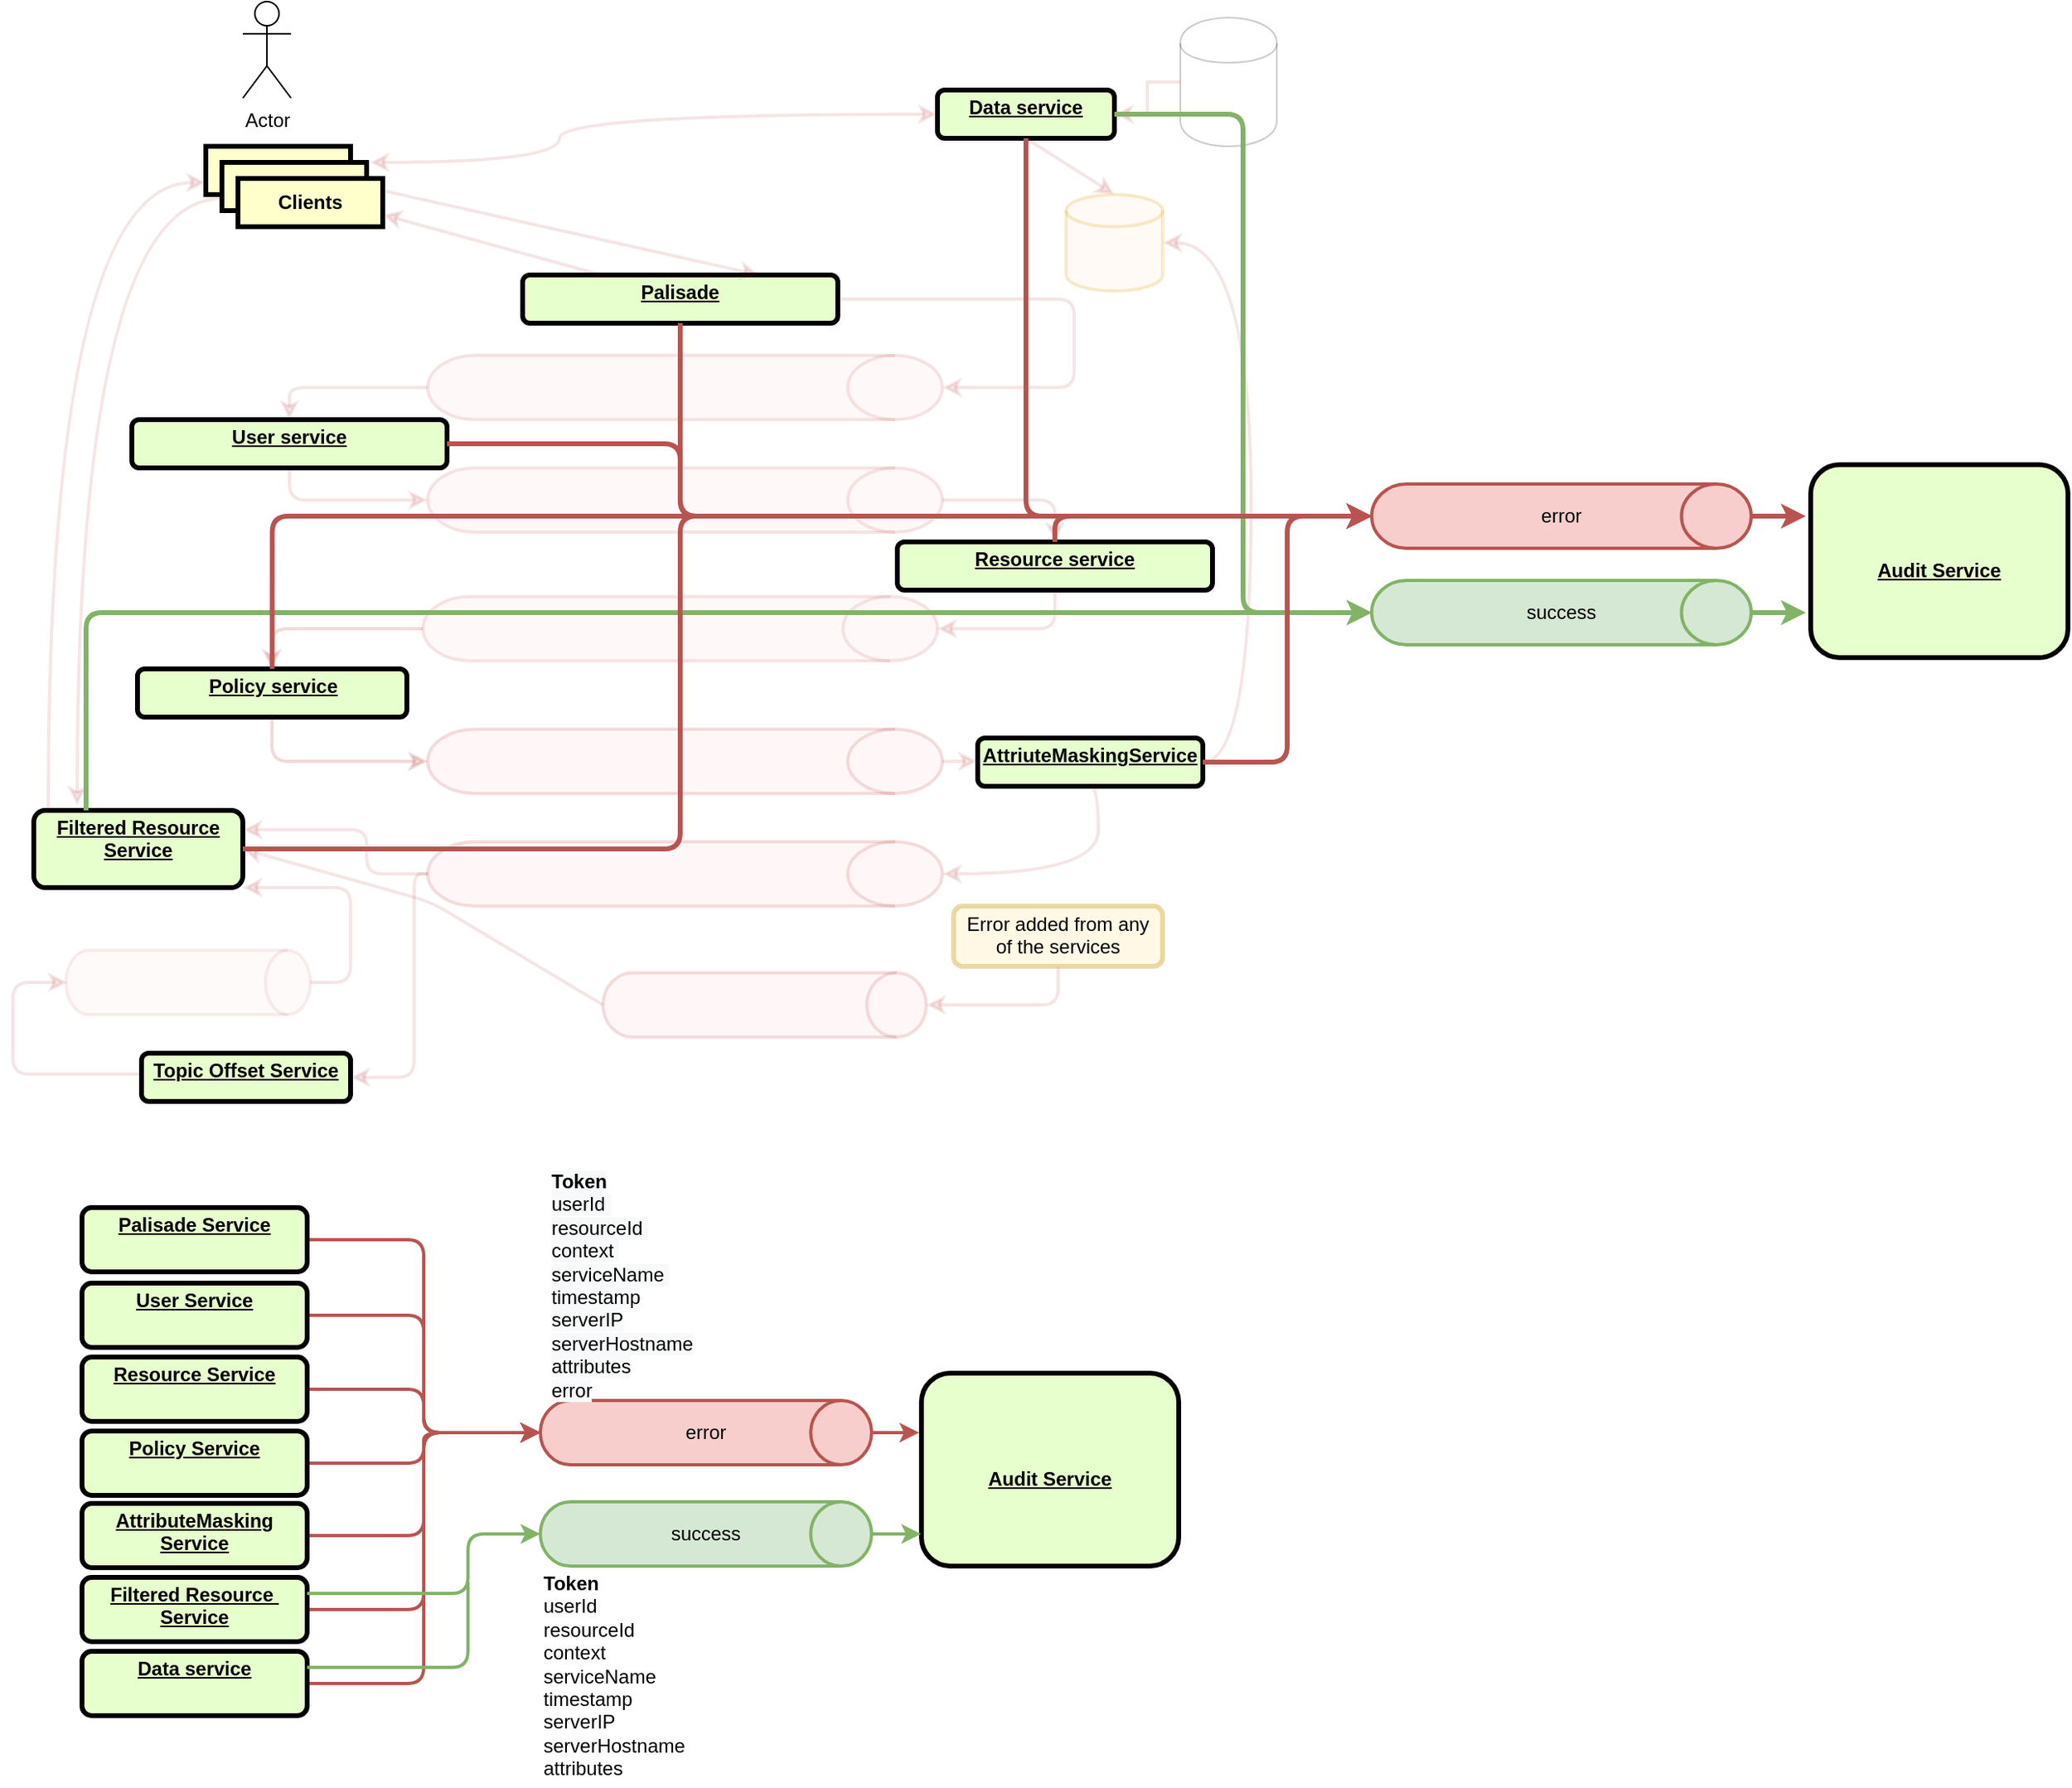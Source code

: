 <mxfile version="14.7.1" type="device"><diagram name="Page-1" id="c7558073-3199-34d8-9f00-42111426c3f3"><mxGraphModel dx="946" dy="505" grid="1" gridSize="10" guides="1" tooltips="1" connect="1" arrows="1" fold="1" page="1" pageScale="1" pageWidth="826" pageHeight="1169" background="#ffffff" math="0" shadow="0"><root><mxCell id="0"/><mxCell id="1" parent="0"/><mxCell id="s62rRk6egTMIokz3QENp-179" value="" style="group" parent="1" vertex="1" connectable="0"><mxGeometry x="35" y="10" width="786" height="702.5" as="geometry"/></mxCell><mxCell id="s62rRk6egTMIokz3QENp-77" value="" style="strokeWidth=2;html=1;shape=mxgraph.flowchart.direct_data;whiteSpace=wrap;fillColor=#f8cecc;strokeColor=#b85450;opacity=5;" parent="s62rRk6egTMIokz3QENp-179" vertex="1"><mxGeometry x="258" y="452.5" width="320" height="40" as="geometry"/></mxCell><mxCell id="s62rRk6egTMIokz3QENp-78" value="" style="strokeWidth=2;html=1;shape=mxgraph.flowchart.direct_data;whiteSpace=wrap;fillColor=#f8cecc;strokeColor=#b85450;opacity=5;" parent="s62rRk6egTMIokz3QENp-179" vertex="1"><mxGeometry x="255" y="370" width="320" height="40" as="geometry"/></mxCell><mxCell id="s62rRk6egTMIokz3QENp-79" value="" style="strokeWidth=2;html=1;shape=mxgraph.flowchart.direct_data;whiteSpace=wrap;fillColor=#f8cecc;strokeColor=#b85450;opacity=5;" parent="s62rRk6egTMIokz3QENp-179" vertex="1"><mxGeometry x="258" y="290" width="320" height="40" as="geometry"/></mxCell><mxCell id="s62rRk6egTMIokz3QENp-80" value="&lt;p style=&quot;margin: 0px ; margin-top: 4px ; text-align: center ; text-decoration: underline&quot;&gt;Resource service&lt;/p&gt;" style="verticalAlign=middle;align=center;overflow=fill;fontSize=12;fontFamily=Helvetica;html=1;rounded=1;fontStyle=1;strokeWidth=3;fillColor=#E6FFCC;" parent="s62rRk6egTMIokz3QENp-179" vertex="1"><mxGeometry x="550" y="336" width="196" height="30" as="geometry"/></mxCell><mxCell id="s62rRk6egTMIokz3QENp-81" value="" style="strokeWidth=2;html=1;shape=mxgraph.flowchart.direct_data;whiteSpace=wrap;fillColor=#f8cecc;strokeColor=#b85450;opacity=5;" parent="s62rRk6egTMIokz3QENp-179" vertex="1"><mxGeometry x="258" y="220" width="320" height="40" as="geometry"/></mxCell><mxCell id="s62rRk6egTMIokz3QENp-82" value="&lt;p style=&quot;margin: 0px ; margin-top: 4px ; text-align: center ; text-decoration: underline&quot;&gt;Palisade&lt;/p&gt;" style="verticalAlign=middle;align=center;overflow=fill;fontSize=12;fontFamily=Helvetica;html=1;rounded=1;fontStyle=1;strokeWidth=3;fillColor=#E6FFCC;" parent="s62rRk6egTMIokz3QENp-179" vertex="1"><mxGeometry x="317" y="170" width="196" height="30" as="geometry"/></mxCell><mxCell id="s62rRk6egTMIokz3QENp-84" value="" style="edgeStyle=none;noEdgeStyle=1;strokeColor=#990000;strokeWidth=2;startArrow=none;startFill=0;exitX=1;exitY=0.25;exitDx=0;exitDy=0;entryX=0.75;entryY=0;entryDx=0;entryDy=0;opacity=10;" parent="s62rRk6egTMIokz3QENp-179" source="s62rRk6egTMIokz3QENp-86" target="s62rRk6egTMIokz3QENp-82" edge="1"><mxGeometry width="100" height="100" relative="1" as="geometry"><mxPoint x="430" y="124" as="sourcePoint"/><mxPoint x="400" y="160" as="targetPoint"/></mxGeometry></mxCell><mxCell id="s62rRk6egTMIokz3QENp-87" value="Actor" style="shape=umlActor;verticalLabelPosition=bottom;labelBackgroundColor=#ffffff;verticalAlign=top;html=1;outlineConnect=0;" parent="s62rRk6egTMIokz3QENp-179" vertex="1"><mxGeometry x="143" width="30" height="60" as="geometry"/></mxCell><mxCell id="s62rRk6egTMIokz3QENp-88" value="" style="edgeStyle=elbowEdgeStyle;elbow=horizontal;strokeColor=#990000;strokeWidth=2;exitX=1;exitY=0.5;exitDx=0;exitDy=0;entryX=1;entryY=0.5;entryDx=0;entryDy=0;entryPerimeter=0;opacity=10;" parent="s62rRk6egTMIokz3QENp-179" source="s62rRk6egTMIokz3QENp-82" target="s62rRk6egTMIokz3QENp-81" edge="1"><mxGeometry width="100" height="100" relative="1" as="geometry"><mxPoint x="660" y="185" as="sourcePoint"/><mxPoint x="590" y="240" as="targetPoint"/><Array as="points"><mxPoint x="660" y="164"/></Array></mxGeometry></mxCell><mxCell id="s62rRk6egTMIokz3QENp-89" value="" style="edgeStyle=elbowEdgeStyle;elbow=horizontal;strokeColor=#990000;strokeWidth=2;exitX=0.5;exitY=1;exitDx=0;exitDy=0;entryX=0;entryY=0.5;entryDx=0;entryDy=0;entryPerimeter=0;opacity=10;" parent="s62rRk6egTMIokz3QENp-179" source="s62rRk6egTMIokz3QENp-106" target="s62rRk6egTMIokz3QENp-79" edge="1"><mxGeometry width="100" height="100" relative="1" as="geometry"><mxPoint x="526" y="188" as="sourcePoint"/><mxPoint x="270" y="300" as="targetPoint"/><Array as="points"><mxPoint x="172" y="300"/></Array></mxGeometry></mxCell><mxCell id="s62rRk6egTMIokz3QENp-90" value="" style="edgeStyle=elbowEdgeStyle;elbow=horizontal;strokeColor=#990000;strokeWidth=2;exitX=1;exitY=0.5;exitDx=0;exitDy=0;entryX=0.5;entryY=0;entryDx=0;entryDy=0;exitPerimeter=0;opacity=10;" parent="s62rRk6egTMIokz3QENp-179" source="s62rRk6egTMIokz3QENp-79" target="s62rRk6egTMIokz3QENp-80" edge="1"><mxGeometry width="100" height="100" relative="1" as="geometry"><mxPoint x="550" y="300" as="sourcePoint"/><mxPoint x="560" y="250" as="targetPoint"/><Array as="points"><mxPoint x="648" y="300"/></Array></mxGeometry></mxCell><mxCell id="s62rRk6egTMIokz3QENp-91" value="" style="edgeStyle=elbowEdgeStyle;elbow=horizontal;strokeColor=#990000;strokeWidth=2;exitX=0.5;exitY=1;exitDx=0;exitDy=0;entryX=0;entryY=0.5;entryDx=0;entryDy=0;entryPerimeter=0;opacity=5;" parent="s62rRk6egTMIokz3QENp-179" source="s62rRk6egTMIokz3QENp-111" target="s62rRk6egTMIokz3QENp-77" edge="1"><mxGeometry width="100" height="100" relative="1" as="geometry"><mxPoint x="260" y="366" as="sourcePoint"/><mxPoint x="260" y="406" as="targetPoint"/><Array as="points"><mxPoint x="161" y="460"/></Array></mxGeometry></mxCell><mxCell id="s62rRk6egTMIokz3QENp-92" value="" style="edgeStyle=elbowEdgeStyle;elbow=horizontal;strokeColor=#990000;strokeWidth=2;exitX=0.5;exitY=1;exitDx=0;exitDy=0;entryX=1;entryY=0.5;entryDx=0;entryDy=0;entryPerimeter=0;opacity=10;" parent="s62rRk6egTMIokz3QENp-179" source="s62rRk6egTMIokz3QENp-80" target="s62rRk6egTMIokz3QENp-78" edge="1"><mxGeometry width="100" height="100" relative="1" as="geometry"><mxPoint x="550" y="360" as="sourcePoint"/><mxPoint x="550" y="390" as="targetPoint"/><Array as="points"><mxPoint x="648" y="360"/></Array></mxGeometry></mxCell><mxCell id="s62rRk6egTMIokz3QENp-95" value="" style="edgeStyle=elbowEdgeStyle;elbow=horizontal;strokeColor=#990000;strokeWidth=2;rounded=1;entryX=-0.008;entryY=0.5;entryDx=0;entryDy=0;entryPerimeter=0;opacity=10;" parent="s62rRk6egTMIokz3QENp-179" edge="1"><mxGeometry width="100" height="100" relative="1" as="geometry"><mxPoint x="90" y="667" as="sourcePoint"/><mxPoint x="33.96" y="610" as="targetPoint"/><Array as="points"><mxPoint y="634"/><mxPoint x="69.5" y="566.5"/><mxPoint x="49.5" y="556.5"/><mxPoint x="29.5" y="576.5"/><mxPoint x="9.5" y="606.5"/></Array></mxGeometry></mxCell><mxCell id="s62rRk6egTMIokz3QENp-96" value="" style="edgeStyle=elbowEdgeStyle;elbow=horizontal;strokeColor=#990000;strokeWidth=2;curved=1;exitX=0;exitY=0.75;exitDx=0;exitDy=0;opacity=10;" parent="s62rRk6egTMIokz3QENp-179" source="s62rRk6egTMIokz3QENp-85" edge="1"><mxGeometry width="100" height="100" relative="1" as="geometry"><mxPoint x="110" y="170" as="sourcePoint"/><mxPoint x="40" y="500" as="targetPoint"/><Array as="points"><mxPoint x="40" y="250"/><mxPoint x="90" y="590"/><mxPoint x="70" y="580"/><mxPoint x="50" y="600"/><mxPoint x="30" y="630"/></Array></mxGeometry></mxCell><mxCell id="s62rRk6egTMIokz3QENp-98" value="&lt;p style=&quot;margin: 0px ; margin-top: 4px ; text-align: center ; text-decoration: underline&quot;&gt;AttriuteMaskingService&lt;/p&gt;" style="verticalAlign=middle;align=center;overflow=fill;fontSize=12;fontFamily=Helvetica;html=1;rounded=1;fontStyle=1;strokeWidth=3;fillColor=#E6FFCC;" parent="s62rRk6egTMIokz3QENp-179" vertex="1"><mxGeometry x="600" y="458" width="140" height="30" as="geometry"/></mxCell><mxCell id="s62rRk6egTMIokz3QENp-100" value="&lt;p style=&quot;margin: 0px ; margin-top: 4px ; text-align: center ; text-decoration: underline&quot;&gt;Data service&lt;/p&gt;" style="verticalAlign=middle;align=center;overflow=fill;fontSize=12;fontFamily=Helvetica;html=1;rounded=1;fontStyle=1;strokeWidth=3;fillColor=#E6FFCC;" parent="s62rRk6egTMIokz3QENp-179" vertex="1"><mxGeometry x="575" y="55" width="110" height="30" as="geometry"/></mxCell><mxCell id="s62rRk6egTMIokz3QENp-101" value="" style="edgeStyle=elbowEdgeStyle;elbow=horizontal;strokeColor=#990000;strokeWidth=2;curved=1;startArrow=classic;startFill=1;exitX=1.022;exitY=0;exitDx=0;exitDy=0;exitPerimeter=0;entryX=0;entryY=0.5;entryDx=0;entryDy=0;opacity=10;" parent="s62rRk6egTMIokz3QENp-179" source="s62rRk6egTMIokz3QENp-85" target="s62rRk6egTMIokz3QENp-100" edge="1"><mxGeometry width="100" height="100" relative="1" as="geometry"><mxPoint x="240" y="100" as="sourcePoint"/><mxPoint x="560" y="80" as="targetPoint"/><Array as="points"><mxPoint x="340" y="80"/><mxPoint x="100" y="600"/><mxPoint x="80" y="590"/><mxPoint x="60" y="610"/><mxPoint x="40" y="640"/></Array></mxGeometry></mxCell><mxCell id="s62rRk6egTMIokz3QENp-103" value="" style="edgeStyle=none;noEdgeStyle=1;strokeColor=#990000;strokeWidth=2;startArrow=classic;startFill=1;entryX=0.25;entryY=0;entryDx=0;entryDy=0;endArrow=none;endFill=0;exitX=1;exitY=0.75;exitDx=0;exitDy=0;opacity=10;" parent="s62rRk6egTMIokz3QENp-179" source="s62rRk6egTMIokz3QENp-86" target="s62rRk6egTMIokz3QENp-82" edge="1"><mxGeometry width="100" height="100" relative="1" as="geometry"><mxPoint x="250" y="140" as="sourcePoint"/><mxPoint x="467" y="182.5" as="targetPoint"/></mxGeometry></mxCell><mxCell id="s62rRk6egTMIokz3QENp-106" value="&lt;p style=&quot;margin: 0px ; margin-top: 4px ; text-align: center ; text-decoration: underline&quot;&gt;User service&lt;/p&gt;" style="verticalAlign=middle;align=center;overflow=fill;fontSize=12;fontFamily=Helvetica;html=1;rounded=1;fontStyle=1;strokeWidth=3;fillColor=#E6FFCC;" parent="s62rRk6egTMIokz3QENp-179" vertex="1"><mxGeometry x="74" y="260" width="196" height="30" as="geometry"/></mxCell><mxCell id="s62rRk6egTMIokz3QENp-107" value="" style="edgeStyle=elbowEdgeStyle;elbow=horizontal;strokeColor=#990000;strokeWidth=2;entryX=0.5;entryY=0;entryDx=0;entryDy=0;exitX=0;exitY=0.5;exitDx=0;exitDy=0;exitPerimeter=0;opacity=10;" parent="s62rRk6egTMIokz3QENp-179" source="s62rRk6egTMIokz3QENp-81" target="s62rRk6egTMIokz3QENp-106" edge="1"><mxGeometry width="100" height="100" relative="1" as="geometry"><mxPoint x="230" y="240" as="sourcePoint"/><mxPoint x="150" y="240" as="targetPoint"/><Array as="points"><mxPoint x="172" y="250"/></Array></mxGeometry></mxCell><mxCell id="s62rRk6egTMIokz3QENp-108" value="" style="edgeStyle=elbowEdgeStyle;elbow=horizontal;strokeColor=#990000;strokeWidth=2;curved=1;entryX=1;entryY=0.5;entryDx=0;entryDy=0;entryPerimeter=0;exitX=0.5;exitY=1;exitDx=0;exitDy=0;opacity=10;" parent="s62rRk6egTMIokz3QENp-179" source="s62rRk6egTMIokz3QENp-98" target="s62rRk6egTMIokz3QENp-116" edge="1"><mxGeometry width="100" height="100" relative="1" as="geometry"><mxPoint x="320" y="610" as="sourcePoint"/><mxPoint x="532" y="698" as="targetPoint"/><Array as="points"><mxPoint x="675" y="540"/></Array></mxGeometry></mxCell><mxCell id="s62rRk6egTMIokz3QENp-111" value="&lt;p style=&quot;margin: 0px ; margin-top: 4px ; text-align: center ; text-decoration: underline&quot;&gt;Policy service&lt;/p&gt;" style="verticalAlign=middle;align=center;overflow=fill;fontSize=12;fontFamily=Helvetica;html=1;rounded=1;fontStyle=1;strokeWidth=3;fillColor=#E6FFCC;" parent="s62rRk6egTMIokz3QENp-179" vertex="1"><mxGeometry x="77.5" y="415" width="167.5" height="30" as="geometry"/></mxCell><mxCell id="s62rRk6egTMIokz3QENp-112" value="" style="edgeStyle=elbowEdgeStyle;elbow=horizontal;strokeColor=#990000;strokeWidth=2;exitX=0;exitY=0.5;exitDx=0;exitDy=0;entryX=0.5;entryY=0;entryDx=0;entryDy=0;exitPerimeter=0;opacity=5;" parent="s62rRk6egTMIokz3QENp-179" source="s62rRk6egTMIokz3QENp-78" target="s62rRk6egTMIokz3QENp-111" edge="1"><mxGeometry width="100" height="100" relative="1" as="geometry"><mxPoint x="270" y="360" as="sourcePoint"/><mxPoint x="260" y="406" as="targetPoint"/><Array as="points"><mxPoint x="161" y="390"/></Array></mxGeometry></mxCell><mxCell id="s62rRk6egTMIokz3QENp-115" value="" style="edgeStyle=elbowEdgeStyle;elbow=horizontal;strokeColor=#990000;strokeWidth=2;exitX=1;exitY=0.5;exitDx=0;exitDy=0;entryX=0;entryY=0.5;entryDx=0;entryDy=0;exitPerimeter=0;opacity=10;" parent="s62rRk6egTMIokz3QENp-179" source="s62rRk6egTMIokz3QENp-77" target="s62rRk6egTMIokz3QENp-98" edge="1"><mxGeometry width="100" height="100" relative="1" as="geometry"><mxPoint x="566" y="486" as="sourcePoint"/><mxPoint x="648" y="514" as="targetPoint"/><Array as="points"><mxPoint x="600" y="480"/></Array></mxGeometry></mxCell><mxCell id="s62rRk6egTMIokz3QENp-116" value="" style="strokeWidth=2;html=1;shape=mxgraph.flowchart.direct_data;whiteSpace=wrap;fillColor=#f8cecc;strokeColor=#b85450;opacity=5;" parent="s62rRk6egTMIokz3QENp-179" vertex="1"><mxGeometry x="258" y="522.5" width="320" height="40" as="geometry"/></mxCell><mxCell id="s62rRk6egTMIokz3QENp-118" value="" style="edgeStyle=elbowEdgeStyle;elbow=horizontal;strokeColor=#990000;strokeWidth=2;entryX=1;entryY=0.5;entryDx=0;entryDy=0;entryPerimeter=0;exitX=1;exitY=0.5;exitDx=0;exitDy=0;curved=1;opacity=10;" parent="s62rRk6egTMIokz3QENp-179" source="s62rRk6egTMIokz3QENp-98" edge="1"><mxGeometry width="100" height="100" relative="1" as="geometry"><mxPoint x="695" y="498" as="sourcePoint"/><mxPoint x="715" y="150" as="targetPoint"/><Array as="points"><mxPoint x="770" y="390"/><mxPoint x="740" y="260"/><mxPoint x="770" y="380"/><mxPoint x="770" y="260"/><mxPoint x="780" y="390"/><mxPoint x="730" y="280"/></Array></mxGeometry></mxCell><mxCell id="s62rRk6egTMIokz3QENp-120" value="&lt;p style=&quot;margin: 4px 0px 0px ; text-decoration: underline&quot;&gt;&lt;span&gt;Filtered Resource&lt;br&gt;&lt;/span&gt;Service&lt;/p&gt;" style="verticalAlign=middle;align=center;overflow=fill;fontSize=12;fontFamily=Helvetica;html=1;rounded=1;fontStyle=1;strokeWidth=3;fillColor=#E6FFCC;" parent="s62rRk6egTMIokz3QENp-179" vertex="1"><mxGeometry x="13" y="503" width="130" height="48" as="geometry"/></mxCell><mxCell id="s62rRk6egTMIokz3QENp-121" value="&lt;p style=&quot;margin: 0px ; margin-top: 4px ; text-align: center ; text-decoration: underline&quot;&gt;Topic Offset Service&lt;/p&gt;" style="verticalAlign=middle;align=center;overflow=fill;fontSize=12;fontFamily=Helvetica;html=1;rounded=1;fontStyle=1;strokeWidth=3;fillColor=#E6FFCC;" parent="s62rRk6egTMIokz3QENp-179" vertex="1"><mxGeometry x="80" y="654" width="130" height="30" as="geometry"/></mxCell><mxCell id="s62rRk6egTMIokz3QENp-122" value="" style="strokeWidth=2;html=1;shape=mxgraph.flowchart.direct_data;whiteSpace=wrap;fillColor=#f8cecc;strokeColor=#b85450;opacity=10;" parent="s62rRk6egTMIokz3QENp-179" vertex="1"><mxGeometry x="33" y="590" width="152" height="40" as="geometry"/></mxCell><mxCell id="s62rRk6egTMIokz3QENp-124" value="" style="edgeStyle=elbowEdgeStyle;elbow=horizontal;strokeColor=#990000;strokeWidth=2;rounded=1;entryX=1;entryY=1;entryDx=0;entryDy=0;exitX=1;exitY=0.5;exitDx=0;exitDy=0;exitPerimeter=0;opacity=10;" parent="s62rRk6egTMIokz3QENp-179" source="s62rRk6egTMIokz3QENp-122" target="s62rRk6egTMIokz3QENp-120" edge="1"><mxGeometry width="100" height="100" relative="1" as="geometry"><mxPoint x="110" y="753" as="sourcePoint"/><mxPoint x="53" y="680" as="targetPoint"/><Array as="points"><mxPoint x="210" y="580"/><mxPoint x="89.5" y="652.5"/><mxPoint x="69.5" y="642.5"/><mxPoint x="49.5" y="662.5"/><mxPoint x="29.5" y="692.5"/></Array></mxGeometry></mxCell><mxCell id="s62rRk6egTMIokz3QENp-125" value="" style="edgeStyle=elbowEdgeStyle;elbow=horizontal;strokeColor=#990000;strokeWidth=2;rounded=1;entryX=1;entryY=0.25;entryDx=0;entryDy=0;exitX=0;exitY=0.5;exitDx=0;exitDy=0;exitPerimeter=0;opacity=10;" parent="s62rRk6egTMIokz3QENp-179" source="s62rRk6egTMIokz3QENp-116" target="s62rRk6egTMIokz3QENp-120" edge="1"><mxGeometry width="100" height="100" relative="1" as="geometry"><mxPoint x="195" y="604" as="sourcePoint"/><mxPoint x="153" y="535" as="targetPoint"/><Array as="points"><mxPoint x="220" y="518"/><mxPoint x="99.5" y="662.5"/><mxPoint x="79.5" y="652.5"/><mxPoint x="59.5" y="672.5"/><mxPoint x="39.5" y="702.5"/></Array></mxGeometry></mxCell><mxCell id="s62rRk6egTMIokz3QENp-94" value="" style="edgeStyle=elbowEdgeStyle;elbow=horizontal;strokeColor=#990000;strokeWidth=2;exitX=0;exitY=0.5;exitDx=0;exitDy=0;exitPerimeter=0;entryX=1;entryY=0.5;entryDx=0;entryDy=0;opacity=10;" parent="s62rRk6egTMIokz3QENp-179" source="s62rRk6egTMIokz3QENp-116" target="s62rRk6egTMIokz3QENp-121" edge="1"><mxGeometry width="100" height="100" relative="1" as="geometry"><mxPoint x="269.5" y="672.5" as="sourcePoint"/><mxPoint x="219.5" y="742.5" as="targetPoint"/><Array as="points"><mxPoint x="249.5" y="622.5"/></Array></mxGeometry></mxCell><mxCell id="s62rRk6egTMIokz3QENp-138" value="" style="edgeStyle=none;noEdgeStyle=1;strokeColor=#990000;strokeWidth=2;startArrow=none;startFill=0;exitX=0.5;exitY=1;exitDx=0;exitDy=0;entryX=0.5;entryY=0;entryDx=0;entryDy=0;entryPerimeter=0;opacity=10;" parent="s62rRk6egTMIokz3QENp-179" source="s62rRk6egTMIokz3QENp-100" edge="1"><mxGeometry width="100" height="100" relative="1" as="geometry"><mxPoint x="391.5" y="79" as="sourcePoint"/><mxPoint x="685" y="120" as="targetPoint"/></mxGeometry></mxCell><mxCell id="s62rRk6egTMIokz3QENp-139" value="" style="strokeWidth=2;html=1;shape=mxgraph.flowchart.direct_data;whiteSpace=wrap;fillColor=#f8cecc;strokeColor=#b85450;opacity=5;" parent="s62rRk6egTMIokz3QENp-179" vertex="1"><mxGeometry x="367" y="604" width="201" height="40" as="geometry"/></mxCell><mxCell id="s62rRk6egTMIokz3QENp-140" value="" style="edgeStyle=elbowEdgeStyle;elbow=horizontal;strokeColor=#990000;strokeWidth=2;exitX=0.5;exitY=1;exitDx=0;exitDy=0;entryX=1;entryY=0.5;entryDx=0;entryDy=0;entryPerimeter=0;opacity=10;" parent="s62rRk6egTMIokz3QENp-179" source="s62rRk6egTMIokz3QENp-149" target="s62rRk6egTMIokz3QENp-139" edge="1"><mxGeometry width="100" height="100" relative="1" as="geometry"><mxPoint x="650" y="604" as="sourcePoint"/><mxPoint x="702.5" y="631.5" as="targetPoint"/><Array as="points"><mxPoint x="650" y="630"/></Array></mxGeometry></mxCell><mxCell id="s62rRk6egTMIokz3QENp-142" value="" style="endArrow=classic;html=1;exitX=0;exitY=0.5;exitDx=0;exitDy=0;exitPerimeter=0;entryX=1;entryY=0.5;entryDx=0;entryDy=0;fillColor=#f8cecc;strokeColor=#990000;jumpSize=6;strokeWidth=2;opacity=10;" parent="s62rRk6egTMIokz3QENp-179" source="s62rRk6egTMIokz3QENp-139" target="s62rRk6egTMIokz3QENp-120" edge="1"><mxGeometry width="50" height="50" relative="1" as="geometry"><mxPoint x="-10" y="760" as="sourcePoint"/><mxPoint x="40" y="710" as="targetPoint"/><Array as="points"><mxPoint x="260" y="560"/></Array></mxGeometry></mxCell><mxCell id="s62rRk6egTMIokz3QENp-143" value="" style="edgeStyle=elbowEdgeStyle;elbow=horizontal;strokeColor=#990000;strokeWidth=2;curved=1;exitX=0;exitY=0.75;exitDx=0;exitDy=0;startArrow=classic;startFill=1;endArrow=none;endFill=0;entryX=0.069;entryY=0;entryDx=0;entryDy=0;entryPerimeter=0;opacity=10;" parent="s62rRk6egTMIokz3QENp-179" source="s62rRk6egTMIokz3QENp-83" target="s62rRk6egTMIokz3QENp-120" edge="1"><mxGeometry width="100" height="100" relative="1" as="geometry"><mxPoint x="102.5" y="122" as="sourcePoint"/><mxPoint x="12.5" y="499.5" as="targetPoint"/><Array as="points"><mxPoint x="22" y="160"/><mxPoint x="22" y="330"/><mxPoint x="62.5" y="589.5"/><mxPoint x="42.5" y="579.5"/><mxPoint x="22.5" y="599.5"/><mxPoint x="2.5" y="629.5"/></Array></mxGeometry></mxCell><mxCell id="s62rRk6egTMIokz3QENp-146" value="" style="shape=cylinder;whiteSpace=wrap;html=1;boundedLbl=1;backgroundOutline=1;opacity=20;" parent="s62rRk6egTMIokz3QENp-179" vertex="1"><mxGeometry x="726" y="10" width="60" height="80" as="geometry"/></mxCell><mxCell id="s62rRk6egTMIokz3QENp-99" value="" style="edgeStyle=orthogonalEdgeStyle;rounded=0;jumpSize=6;orthogonalLoop=1;jettySize=auto;html=1;startArrow=classic;startFill=1;endArrow=none;endFill=0;strokeWidth=2;fillColor=#f8cecc;strokeColor=#990000;opacity=10;" parent="s62rRk6egTMIokz3QENp-179" source="s62rRk6egTMIokz3QENp-100" target="s62rRk6egTMIokz3QENp-146" edge="1"><mxGeometry relative="1" as="geometry"/></mxCell><mxCell id="s62rRk6egTMIokz3QENp-148" value="" style="group;opacity=5;" parent="s62rRk6egTMIokz3QENp-179" vertex="1" connectable="0"><mxGeometry x="120" y="90" width="110" height="50" as="geometry"/></mxCell><mxCell id="s62rRk6egTMIokz3QENp-83" value="" style="whiteSpace=wrap;align=center;verticalAlign=middle;fontStyle=1;strokeWidth=3;fillColor=#FFFFCC;" parent="s62rRk6egTMIokz3QENp-148" vertex="1"><mxGeometry width="90" height="30" as="geometry"/></mxCell><mxCell id="s62rRk6egTMIokz3QENp-85" value="" style="whiteSpace=wrap;align=center;verticalAlign=middle;fontStyle=1;strokeWidth=3;fillColor=#FFFFCC;" parent="s62rRk6egTMIokz3QENp-148" vertex="1"><mxGeometry x="10" y="10" width="90" height="30" as="geometry"/></mxCell><mxCell id="s62rRk6egTMIokz3QENp-86" value="Clients" style="whiteSpace=wrap;align=center;verticalAlign=middle;fontStyle=1;strokeWidth=3;fillColor=#FFFFCC;" parent="s62rRk6egTMIokz3QENp-148" vertex="1"><mxGeometry x="20" y="20" width="90" height="30" as="geometry"/></mxCell><mxCell id="s62rRk6egTMIokz3QENp-149" value="&lt;p style=&quot;margin: 0px ; margin-top: 4px ; text-align: center ; text-decoration: underline&quot;&gt;&lt;/p&gt;&lt;span style=&quot;font-weight: 400&quot;&gt;Error added from any&lt;br&gt;&lt;/span&gt;&lt;span style=&quot;font-weight: normal&quot;&gt;of the services&lt;/span&gt;" style="verticalAlign=middle;align=center;overflow=fill;fontSize=12;fontFamily=Helvetica;html=1;rounded=1;fontStyle=1;strokeWidth=3;fillColor=#fff2cc;strokeColor=#d6b656;opacity=50;" parent="s62rRk6egTMIokz3QENp-179" vertex="1"><mxGeometry x="585" y="562.5" width="130" height="37.5" as="geometry"/></mxCell><mxCell id="s62rRk6egTMIokz3QENp-150" value="" style="strokeWidth=2;html=1;shape=mxgraph.flowchart.direct_data;whiteSpace=wrap;fillColor=#f8cecc;strokeColor=#b85450;opacity=5;" parent="s62rRk6egTMIokz3QENp-179" vertex="1"><mxGeometry x="367" y="604" width="201" height="40" as="geometry"/></mxCell><mxCell id="s62rRk6egTMIokz3QENp-151" value="" style="strokeWidth=2;html=1;shape=mxgraph.flowchart.direct_data;whiteSpace=wrap;fillColor=#f8cecc;strokeColor=#b85450;opacity=5;" parent="s62rRk6egTMIokz3QENp-179" vertex="1"><mxGeometry x="258" y="522.5" width="320" height="40" as="geometry"/></mxCell><mxCell id="s62rRk6egTMIokz3QENp-152" value="" style="strokeWidth=2;html=1;shape=mxgraph.flowchart.direct_data;whiteSpace=wrap;fillColor=#f8cecc;strokeColor=#b85450;opacity=5;" parent="s62rRk6egTMIokz3QENp-179" vertex="1"><mxGeometry x="258" y="452.5" width="320" height="40" as="geometry"/></mxCell><mxCell id="s62rRk6egTMIokz3QENp-153" value="" style="strokeWidth=2;html=1;shape=mxgraph.flowchart.direct_data;whiteSpace=wrap;fillColor=#f8cecc;strokeColor=#b85450;opacity=10;" parent="s62rRk6egTMIokz3QENp-179" vertex="1"><mxGeometry x="367" y="604" width="201" height="40" as="geometry"/></mxCell><mxCell id="s62rRk6egTMIokz3QENp-154" value="" style="strokeWidth=2;html=1;shape=mxgraph.flowchart.direct_data;whiteSpace=wrap;fillColor=#f8cecc;strokeColor=#b85450;opacity=10;" parent="s62rRk6egTMIokz3QENp-179" vertex="1"><mxGeometry x="258" y="522.5" width="320" height="40" as="geometry"/></mxCell><mxCell id="s62rRk6egTMIokz3QENp-155" value="" style="strokeWidth=2;html=1;shape=mxgraph.flowchart.direct_data;whiteSpace=wrap;fillColor=#f8cecc;strokeColor=#b85450;opacity=10;" parent="s62rRk6egTMIokz3QENp-179" vertex="1"><mxGeometry x="258" y="452.5" width="320" height="40" as="geometry"/></mxCell><mxCell id="s62rRk6egTMIokz3QENp-156" value="" style="strokeWidth=2;html=1;shape=mxgraph.flowchart.direct_data;whiteSpace=wrap;fillColor=#f8cecc;strokeColor=#b85450;opacity=10;" parent="s62rRk6egTMIokz3QENp-179" vertex="1"><mxGeometry x="258" y="290" width="320" height="40" as="geometry"/></mxCell><mxCell id="s62rRk6egTMIokz3QENp-157" value="" style="strokeWidth=2;html=1;shape=mxgraph.flowchart.direct_data;whiteSpace=wrap;fillColor=#f8cecc;strokeColor=#b85450;opacity=10;" parent="s62rRk6egTMIokz3QENp-179" vertex="1"><mxGeometry x="258" y="220" width="320" height="40" as="geometry"/></mxCell><mxCell id="s62rRk6egTMIokz3QENp-158" value="" style="strokeWidth=2;html=1;shape=mxgraph.flowchart.direct_data;whiteSpace=wrap;fillColor=#f8cecc;strokeColor=#b85450;opacity=10;" parent="s62rRk6egTMIokz3QENp-179" vertex="1"><mxGeometry x="255" y="370" width="320" height="40" as="geometry"/></mxCell><mxCell id="s62rRk6egTMIokz3QENp-159" value="" style="edgeStyle=elbowEdgeStyle;elbow=horizontal;strokeColor=#990000;strokeWidth=2;exitX=0.5;exitY=1;exitDx=0;exitDy=0;entryX=0;entryY=0.5;entryDx=0;entryDy=0;entryPerimeter=0;opacity=10;" parent="s62rRk6egTMIokz3QENp-179" edge="1"><mxGeometry width="100" height="100" relative="1" as="geometry"><mxPoint x="161.25" y="445" as="sourcePoint"/><mxPoint x="258" y="472.5" as="targetPoint"/><Array as="points"><mxPoint x="161" y="460"/></Array></mxGeometry></mxCell><mxCell id="s62rRk6egTMIokz3QENp-160" value="" style="edgeStyle=elbowEdgeStyle;elbow=horizontal;strokeColor=#990000;strokeWidth=2;exitX=0;exitY=0.5;exitDx=0;exitDy=0;entryX=0.5;entryY=0;entryDx=0;entryDy=0;exitPerimeter=0;opacity=10;" parent="s62rRk6egTMIokz3QENp-179" source="s62rRk6egTMIokz3QENp-158" edge="1"><mxGeometry width="100" height="100" relative="1" as="geometry"><mxPoint x="270" y="360" as="sourcePoint"/><mxPoint x="161.25" y="415" as="targetPoint"/><Array as="points"><mxPoint x="161" y="390"/></Array></mxGeometry></mxCell><mxCell id="s62rRk6egTMIokz3QENp-161" value="" style="strokeWidth=2;html=1;shape=mxgraph.flowchart.database;whiteSpace=wrap;fillColor=#ffe6cc;strokeColor=#d79b00;opacity=20;" parent="s62rRk6egTMIokz3QENp-179" vertex="1"><mxGeometry x="655" y="120" width="60" height="60" as="geometry"/></mxCell><mxCell id="bgASgF9x-TB8wRtKm3pQ-38" value="&lt;p style=&quot;margin: 0px ; margin-top: 4px ; text-align: center ; text-decoration: underline&quot;&gt;&lt;br&gt;&lt;/p&gt;&lt;p style=&quot;margin: 0px ; margin-top: 4px ; text-align: center ; text-decoration: underline&quot;&gt;&lt;br&gt;&lt;/p&gt;&lt;p style=&quot;margin: 0px ; margin-top: 4px ; text-align: center ; text-decoration: underline&quot;&gt;&lt;br&gt;&lt;/p&gt;&lt;p style=&quot;margin: 0px ; margin-top: 4px ; text-align: center ; text-decoration: underline&quot;&gt;Audit Service&lt;/p&gt;" style="verticalAlign=middle;align=center;overflow=fill;fontSize=12;fontFamily=Helvetica;html=1;rounded=1;fontStyle=1;strokeWidth=3;fillColor=#E6FFCC" parent="1" vertex="1"><mxGeometry x="600" y="863" width="160" height="120" as="geometry"/></mxCell><mxCell id="N7WtOqoHspzn3tfIBWQ0-24" style="edgeStyle=orthogonalEdgeStyle;rounded=1;orthogonalLoop=1;jettySize=auto;html=1;exitX=1;exitY=0.5;exitDx=0;exitDy=0;exitPerimeter=0;entryX=-0.009;entryY=0.305;entryDx=0;entryDy=0;entryPerimeter=0;strokeColor=#b85450;strokeWidth=2;fillColor=#f8cecc;" parent="1" source="bgASgF9x-TB8wRtKm3pQ-48" target="bgASgF9x-TB8wRtKm3pQ-38" edge="1"><mxGeometry relative="1" as="geometry"/></mxCell><mxCell id="bgASgF9x-TB8wRtKm3pQ-48" value="error" style="strokeWidth=2;html=1;shape=mxgraph.flowchart.direct_data;whiteSpace=wrap;fillColor=#f8cecc;strokeColor=#b85450;" parent="1" vertex="1"><mxGeometry x="363" y="880" width="206" height="40" as="geometry"/></mxCell><mxCell id="N7WtOqoHspzn3tfIBWQ0-25" style="edgeStyle=orthogonalEdgeStyle;rounded=1;orthogonalLoop=1;jettySize=auto;html=1;exitX=1;exitY=0.5;exitDx=0;exitDy=0;exitPerimeter=0;entryX=-0.001;entryY=0.832;entryDx=0;entryDy=0;entryPerimeter=0;strokeColor=#82b366;strokeWidth=2;fillColor=#d5e8d4;" parent="1" source="bgASgF9x-TB8wRtKm3pQ-49" target="bgASgF9x-TB8wRtKm3pQ-38" edge="1"><mxGeometry relative="1" as="geometry"/></mxCell><mxCell id="bgASgF9x-TB8wRtKm3pQ-49" value="success" style="strokeWidth=2;shape=mxgraph.flowchart.direct_data;fillColor=#d5e8d4;strokeColor=#82b366;rotation=0;horizontal=1;textDirection=ltr;html=1;whiteSpace=wrap;" parent="1" vertex="1"><mxGeometry x="363" y="943" width="206" height="40" as="geometry"/></mxCell><mxCell id="N7WtOqoHspzn3tfIBWQ0-23" style="edgeStyle=orthogonalEdgeStyle;rounded=1;orthogonalLoop=1;jettySize=auto;html=1;exitX=1;exitY=0.5;exitDx=0;exitDy=0;entryX=0;entryY=0.5;entryDx=0;entryDy=0;entryPerimeter=0;strokeColor=#b85450;strokeWidth=2;fillColor=#f8cecc;" parent="1" source="bgASgF9x-TB8wRtKm3pQ-58" target="bgASgF9x-TB8wRtKm3pQ-48" edge="1"><mxGeometry relative="1" as="geometry"/></mxCell><mxCell id="bgASgF9x-TB8wRtKm3pQ-58" value="&lt;p style=&quot;margin: 0px ; margin-top: 4px ; text-align: center ; text-decoration: underline&quot;&gt;Data service&lt;/p&gt;" style="verticalAlign=middle;align=center;overflow=fill;fontSize=12;fontFamily=Helvetica;html=1;rounded=1;fontStyle=1;strokeWidth=3;fillColor=#E6FFCC" parent="1" vertex="1"><mxGeometry x="78" y="1036" width="140" height="40" as="geometry"/></mxCell><mxCell id="N7WtOqoHspzn3tfIBWQ0-14" style="edgeStyle=orthogonalEdgeStyle;rounded=1;orthogonalLoop=1;jettySize=auto;html=1;exitX=1;exitY=0.5;exitDx=0;exitDy=0;entryX=0;entryY=0.5;entryDx=0;entryDy=0;entryPerimeter=0;strokeColor=#b85450;strokeWidth=2;fillColor=#f8cecc;" parent="1" source="bgASgF9x-TB8wRtKm3pQ-59" target="bgASgF9x-TB8wRtKm3pQ-48" edge="1"><mxGeometry relative="1" as="geometry"/></mxCell><mxCell id="bgASgF9x-TB8wRtKm3pQ-59" value="&lt;p style=&quot;margin: 0px ; margin-top: 4px ; text-align: center ; text-decoration: underline&quot;&gt;Palisade Service&lt;/p&gt;" style="verticalAlign=middle;align=center;overflow=fill;fontSize=12;fontFamily=Helvetica;html=1;rounded=1;fontStyle=1;strokeWidth=3;fillColor=#E6FFCC" parent="1" vertex="1"><mxGeometry x="78" y="760" width="140" height="40" as="geometry"/></mxCell><mxCell id="N7WtOqoHspzn3tfIBWQ0-16" style="edgeStyle=orthogonalEdgeStyle;rounded=1;orthogonalLoop=1;jettySize=auto;html=1;exitX=1;exitY=0.5;exitDx=0;exitDy=0;entryX=0;entryY=0.5;entryDx=0;entryDy=0;entryPerimeter=0;strokeColor=#b85450;strokeWidth=2;fillColor=#f8cecc;" parent="1" source="bgASgF9x-TB8wRtKm3pQ-60" target="bgASgF9x-TB8wRtKm3pQ-48" edge="1"><mxGeometry relative="1" as="geometry"/></mxCell><mxCell id="bgASgF9x-TB8wRtKm3pQ-60" value="&lt;p style=&quot;margin: 0px ; margin-top: 4px ; text-align: center ; text-decoration: underline&quot;&gt;User Service&lt;/p&gt;" style="verticalAlign=middle;align=center;overflow=fill;fontSize=12;fontFamily=Helvetica;html=1;rounded=1;fontStyle=1;strokeWidth=3;fillColor=#E6FFCC" parent="1" vertex="1"><mxGeometry x="78" y="807" width="140" height="40" as="geometry"/></mxCell><mxCell id="N7WtOqoHspzn3tfIBWQ0-17" style="edgeStyle=orthogonalEdgeStyle;rounded=1;orthogonalLoop=1;jettySize=auto;html=1;exitX=1;exitY=0.5;exitDx=0;exitDy=0;entryX=0;entryY=0.5;entryDx=0;entryDy=0;entryPerimeter=0;strokeColor=#b85450;strokeWidth=2;fillColor=#f8cecc;" parent="1" source="bgASgF9x-TB8wRtKm3pQ-61" target="bgASgF9x-TB8wRtKm3pQ-48" edge="1"><mxGeometry relative="1" as="geometry"/></mxCell><mxCell id="bgASgF9x-TB8wRtKm3pQ-61" value="&lt;p style=&quot;margin: 0px ; margin-top: 4px ; text-align: center ; text-decoration: underline&quot;&gt;Resource Service&lt;/p&gt;" style="verticalAlign=middle;align=center;overflow=fill;fontSize=12;fontFamily=Helvetica;html=1;rounded=1;fontStyle=1;strokeWidth=3;fillColor=#E6FFCC" parent="1" vertex="1"><mxGeometry x="78" y="853" width="140" height="40" as="geometry"/></mxCell><mxCell id="N7WtOqoHspzn3tfIBWQ0-18" style="edgeStyle=orthogonalEdgeStyle;rounded=1;orthogonalLoop=1;jettySize=auto;html=1;exitX=1;exitY=0.5;exitDx=0;exitDy=0;entryX=0;entryY=0.5;entryDx=0;entryDy=0;entryPerimeter=0;strokeColor=#b85450;strokeWidth=2;fillColor=#f8cecc;" parent="1" source="bgASgF9x-TB8wRtKm3pQ-62" target="bgASgF9x-TB8wRtKm3pQ-48" edge="1"><mxGeometry relative="1" as="geometry"/></mxCell><mxCell id="bgASgF9x-TB8wRtKm3pQ-62" value="&lt;p style=&quot;margin: 0px ; margin-top: 4px ; text-align: center ; text-decoration: underline&quot;&gt;Policy Service&lt;/p&gt;" style="verticalAlign=middle;align=center;overflow=fill;fontSize=12;fontFamily=Helvetica;html=1;rounded=1;fontStyle=1;strokeWidth=3;fillColor=#E6FFCC" parent="1" vertex="1"><mxGeometry x="78" y="899" width="140" height="40" as="geometry"/></mxCell><mxCell id="N7WtOqoHspzn3tfIBWQ0-20" style="edgeStyle=orthogonalEdgeStyle;rounded=1;orthogonalLoop=1;jettySize=auto;html=1;exitX=1;exitY=0.5;exitDx=0;exitDy=0;entryX=0;entryY=0.5;entryDx=0;entryDy=0;entryPerimeter=0;strokeColor=#b85450;strokeWidth=2;fillColor=#f8cecc;" parent="1" source="bgASgF9x-TB8wRtKm3pQ-63" target="bgASgF9x-TB8wRtKm3pQ-48" edge="1"><mxGeometry relative="1" as="geometry"/></mxCell><mxCell id="bgASgF9x-TB8wRtKm3pQ-63" value="&lt;p style=&quot;margin: 0px ; margin-top: 4px ; text-align: center ; text-decoration: underline&quot;&gt;AttributeMasking&lt;br&gt;Service&lt;/p&gt;" style="verticalAlign=middle;align=center;overflow=fill;fontSize=12;fontFamily=Helvetica;html=1;rounded=1;fontStyle=1;strokeWidth=3;fillColor=#E6FFCC" parent="1" vertex="1"><mxGeometry x="78" y="944" width="140" height="40" as="geometry"/></mxCell><mxCell id="N7WtOqoHspzn3tfIBWQ0-22" style="edgeStyle=orthogonalEdgeStyle;rounded=1;orthogonalLoop=1;jettySize=auto;html=1;exitX=1;exitY=0.5;exitDx=0;exitDy=0;entryX=0;entryY=0.5;entryDx=0;entryDy=0;entryPerimeter=0;strokeColor=#b85450;strokeWidth=2;fillColor=#f8cecc;" parent="1" source="bgASgF9x-TB8wRtKm3pQ-65" target="bgASgF9x-TB8wRtKm3pQ-48" edge="1"><mxGeometry relative="1" as="geometry"/></mxCell><mxCell id="bgASgF9x-TB8wRtKm3pQ-65" value="&lt;p style=&quot;margin: 0px ; margin-top: 4px ; text-align: center ; text-decoration: underline&quot;&gt;Filtered Resource&amp;nbsp;&lt;br&gt;Service&lt;/p&gt;" style="verticalAlign=middle;align=center;overflow=fill;fontSize=12;fontFamily=Helvetica;html=1;rounded=1;fontStyle=1;strokeWidth=3;fillColor=#E6FFCC" parent="1" vertex="1"><mxGeometry x="78" y="990" width="140" height="40" as="geometry"/></mxCell><mxCell id="bgASgF9x-TB8wRtKm3pQ-76" value="" style="endArrow=classic;html=1;exitX=1;exitY=0.25;exitDx=0;exitDy=0;fillColor=#d5e8d4;strokeColor=#82b366;strokeWidth=2;entryX=0;entryY=0.5;entryDx=0;entryDy=0;entryPerimeter=0;" parent="1" source="bgASgF9x-TB8wRtKm3pQ-65" target="bgASgF9x-TB8wRtKm3pQ-49" edge="1"><mxGeometry width="50" height="50" relative="1" as="geometry"><mxPoint x="348" y="713" as="sourcePoint"/><mxPoint x="368" y="901" as="targetPoint"/><Array as="points"><mxPoint x="318" y="1000"/><mxPoint x="318" y="963"/></Array></mxGeometry></mxCell><mxCell id="bgASgF9x-TB8wRtKm3pQ-78" value="" style="endArrow=none;html=1;exitX=1;exitY=0.25;exitDx=0;exitDy=0;fillColor=#d5e8d4;strokeColor=#82b366;strokeWidth=2;" parent="1" source="bgASgF9x-TB8wRtKm3pQ-58" edge="1"><mxGeometry width="50" height="50" relative="1" as="geometry"><mxPoint x="348" y="713" as="sourcePoint"/><mxPoint x="318" y="993" as="targetPoint"/><Array as="points"><mxPoint x="318" y="1046"/></Array></mxGeometry></mxCell><mxCell id="bgASgF9x-TB8wRtKm3pQ-83" value="&lt;b style=&quot;text-align: center&quot;&gt;Token&lt;br&gt;&lt;/b&gt;userId &lt;br&gt;resourceId &lt;br&gt;context &lt;br&gt;serviceName &lt;br&gt;timestamp&lt;br&gt;serverIP&lt;br&gt;serverHostname&lt;br&gt;attributes" style="text;whiteSpace=wrap;html=1;" parent="1" vertex="1"><mxGeometry x="363" y="980" width="197" height="140" as="geometry"/></mxCell><mxCell id="bgASgF9x-TB8wRtKm3pQ-84" value="&lt;span style=&quot;color: rgb(0 , 0 , 0) ; font-family: &amp;#34;helvetica&amp;#34; ; font-size: 12px ; font-style: normal ; font-weight: 400 ; letter-spacing: normal ; text-align: left ; text-indent: 0px ; text-transform: none ; word-spacing: 0px ; background-color: rgb(248 , 249 , 250) ; display: inline ; float: none&quot;&gt;&lt;b style=&quot;font-family: &amp;#34;helvetica&amp;#34; ; text-align: center&quot;&gt;Token&lt;/b&gt;&lt;br&gt;userId&lt;span&gt;&amp;nbsp;&lt;/span&gt;&lt;/span&gt;&lt;br style=&quot;color: rgb(0 , 0 , 0) ; font-family: &amp;#34;helvetica&amp;#34; ; font-size: 12px ; font-style: normal ; font-weight: 400 ; letter-spacing: normal ; text-align: left ; text-indent: 0px ; text-transform: none ; word-spacing: 0px ; background-color: rgb(248 , 249 , 250)&quot;&gt;&lt;span style=&quot;color: rgb(0 , 0 , 0) ; font-family: &amp;#34;helvetica&amp;#34; ; font-size: 12px ; font-style: normal ; font-weight: 400 ; letter-spacing: normal ; text-align: left ; text-indent: 0px ; text-transform: none ; word-spacing: 0px ; background-color: rgb(248 , 249 , 250) ; display: inline ; float: none&quot;&gt;resourceId&lt;span&gt;&amp;nbsp;&lt;/span&gt;&lt;/span&gt;&lt;br style=&quot;color: rgb(0 , 0 , 0) ; font-family: &amp;#34;helvetica&amp;#34; ; font-size: 12px ; font-style: normal ; font-weight: 400 ; letter-spacing: normal ; text-align: left ; text-indent: 0px ; text-transform: none ; word-spacing: 0px ; background-color: rgb(248 , 249 , 250)&quot;&gt;&lt;span style=&quot;color: rgb(0 , 0 , 0) ; font-family: &amp;#34;helvetica&amp;#34; ; font-size: 12px ; font-style: normal ; font-weight: 400 ; letter-spacing: normal ; text-align: left ; text-indent: 0px ; text-transform: none ; word-spacing: 0px ; background-color: rgb(248 , 249 , 250) ; display: inline ; float: none&quot;&gt;context&lt;span&gt;&amp;nbsp;&lt;/span&gt;&lt;/span&gt;&lt;br style=&quot;color: rgb(0 , 0 , 0) ; font-family: &amp;#34;helvetica&amp;#34; ; font-size: 12px ; font-style: normal ; font-weight: 400 ; letter-spacing: normal ; text-align: left ; text-indent: 0px ; text-transform: none ; word-spacing: 0px ; background-color: rgb(248 , 249 , 250)&quot;&gt;&lt;span style=&quot;color: rgb(0 , 0 , 0) ; font-family: &amp;#34;helvetica&amp;#34; ; font-size: 12px ; font-style: normal ; font-weight: 400 ; letter-spacing: normal ; text-align: left ; text-indent: 0px ; text-transform: none ; word-spacing: 0px ; background-color: rgb(248 , 249 , 250) ; display: inline ; float: none&quot;&gt;serviceName&lt;span&gt;&amp;nbsp;&lt;/span&gt;&lt;/span&gt;&lt;br style=&quot;color: rgb(0 , 0 , 0) ; font-family: &amp;#34;helvetica&amp;#34; ; font-size: 12px ; font-style: normal ; font-weight: 400 ; letter-spacing: normal ; text-align: left ; text-indent: 0px ; text-transform: none ; word-spacing: 0px ; background-color: rgb(248 , 249 , 250)&quot;&gt;&lt;span style=&quot;color: rgb(0 , 0 , 0) ; font-family: &amp;#34;helvetica&amp;#34; ; font-size: 12px ; font-style: normal ; font-weight: 400 ; letter-spacing: normal ; text-align: left ; text-indent: 0px ; text-transform: none ; word-spacing: 0px ; background-color: rgb(248 , 249 , 250) ; display: inline ; float: none&quot;&gt;timestamp&lt;/span&gt;&lt;br style=&quot;color: rgb(0 , 0 , 0) ; font-family: &amp;#34;helvetica&amp;#34; ; font-size: 12px ; font-style: normal ; font-weight: 400 ; letter-spacing: normal ; text-align: left ; text-indent: 0px ; text-transform: none ; word-spacing: 0px ; background-color: rgb(248 , 249 , 250)&quot;&gt;&lt;span style=&quot;color: rgb(0 , 0 , 0) ; font-family: &amp;#34;helvetica&amp;#34; ; font-size: 12px ; font-style: normal ; font-weight: 400 ; letter-spacing: normal ; text-align: left ; text-indent: 0px ; text-transform: none ; word-spacing: 0px ; background-color: rgb(248 , 249 , 250) ; display: inline ; float: none&quot;&gt;serverIP&lt;/span&gt;&lt;br style=&quot;color: rgb(0 , 0 , 0) ; font-family: &amp;#34;helvetica&amp;#34; ; font-size: 12px ; font-style: normal ; font-weight: 400 ; letter-spacing: normal ; text-align: left ; text-indent: 0px ; text-transform: none ; word-spacing: 0px ; background-color: rgb(248 , 249 , 250)&quot;&gt;&lt;span style=&quot;color: rgb(0 , 0 , 0) ; font-family: &amp;#34;helvetica&amp;#34; ; font-size: 12px ; font-style: normal ; font-weight: 400 ; letter-spacing: normal ; text-align: left ; text-indent: 0px ; text-transform: none ; word-spacing: 0px ; background-color: rgb(248 , 249 , 250) ; display: inline ; float: none&quot;&gt;serverHostname&lt;/span&gt;&lt;br style=&quot;color: rgb(0 , 0 , 0) ; font-family: &amp;#34;helvetica&amp;#34; ; font-size: 12px ; font-style: normal ; font-weight: 400 ; letter-spacing: normal ; text-align: left ; text-indent: 0px ; text-transform: none ; word-spacing: 0px ; background-color: rgb(248 , 249 , 250)&quot;&gt;&lt;span style=&quot;color: rgb(0 , 0 , 0) ; font-family: &amp;#34;helvetica&amp;#34; ; font-size: 12px ; font-style: normal ; font-weight: 400 ; letter-spacing: normal ; text-align: left ; text-indent: 0px ; text-transform: none ; word-spacing: 0px ; background-color: rgb(248 , 249 , 250) ; display: inline ; float: none&quot;&gt;attributes&lt;br&gt;error&lt;br&gt;&lt;/span&gt;" style="text;whiteSpace=wrap;html=1;" parent="1" vertex="1"><mxGeometry x="367.5" y="730" width="197" height="150" as="geometry"/></mxCell><mxCell id="s62rRk6egTMIokz3QENp-162" value="&lt;p style=&quot;margin: 0px ; margin-top: 4px ; text-align: center ; text-decoration: underline&quot;&gt;&lt;br&gt;&lt;/p&gt;&lt;p style=&quot;margin: 0px ; margin-top: 4px ; text-align: center ; text-decoration: underline&quot;&gt;&lt;br&gt;&lt;/p&gt;&lt;p style=&quot;margin: 0px ; margin-top: 4px ; text-align: center ; text-decoration: underline&quot;&gt;&lt;br&gt;&lt;/p&gt;&lt;p style=&quot;margin: 0px ; margin-top: 4px ; text-align: center ; text-decoration: underline&quot;&gt;Audit Service&lt;/p&gt;" style="verticalAlign=middle;align=center;overflow=fill;fontSize=12;fontFamily=Helvetica;html=1;rounded=1;fontStyle=1;strokeWidth=3;fillColor=#E6FFCC" parent="1" vertex="1"><mxGeometry x="1153" y="298" width="160" height="120" as="geometry"/></mxCell><mxCell id="N7WtOqoHspzn3tfIBWQ0-4" style="edgeStyle=orthogonalEdgeStyle;rounded=0;orthogonalLoop=1;jettySize=auto;html=1;strokeWidth=3;fillColor=#f8cecc;strokeColor=#b85450;" parent="1" source="s62rRk6egTMIokz3QENp-163" edge="1"><mxGeometry relative="1" as="geometry"><mxPoint x="1150" y="330" as="targetPoint"/></mxGeometry></mxCell><mxCell id="s62rRk6egTMIokz3QENp-163" value="error" style="strokeWidth=2;html=1;shape=mxgraph.flowchart.direct_data;whiteSpace=wrap;fillColor=#f8cecc;strokeColor=#b85450;" parent="1" vertex="1"><mxGeometry x="880" y="310" width="236" height="40" as="geometry"/></mxCell><mxCell id="N7WtOqoHspzn3tfIBWQ0-3" style="edgeStyle=orthogonalEdgeStyle;rounded=0;orthogonalLoop=1;jettySize=auto;html=1;exitX=1;exitY=0.5;exitDx=0;exitDy=0;exitPerimeter=0;strokeWidth=3;fillColor=#d5e8d4;strokeColor=#82b366;" parent="1" source="s62rRk6egTMIokz3QENp-164" edge="1"><mxGeometry relative="1" as="geometry"><mxPoint x="1150" y="390" as="targetPoint"/></mxGeometry></mxCell><mxCell id="s62rRk6egTMIokz3QENp-164" value="success" style="strokeWidth=2;shape=mxgraph.flowchart.direct_data;fillColor=#d5e8d4;strokeColor=#82b366;rotation=0;horizontal=1;textDirection=ltr;html=1;whiteSpace=wrap;" parent="1" vertex="1"><mxGeometry x="880" y="370" width="236" height="40" as="geometry"/></mxCell><mxCell id="s62rRk6egTMIokz3QENp-180" style="edgeStyle=orthogonalEdgeStyle;rounded=1;orthogonalLoop=1;jettySize=auto;html=1;exitX=1;exitY=0.5;exitDx=0;exitDy=0;entryX=0;entryY=0.5;entryDx=0;entryDy=0;entryPerimeter=0;strokeColor=#82b366;strokeWidth=3;fillColor=#d5e8d4;" parent="1" source="s62rRk6egTMIokz3QENp-100" target="s62rRk6egTMIokz3QENp-164" edge="1"><mxGeometry relative="1" as="geometry"/></mxCell><mxCell id="s62rRk6egTMIokz3QENp-188" style="edgeStyle=orthogonalEdgeStyle;rounded=1;orthogonalLoop=1;jettySize=auto;html=1;exitX=0.5;exitY=1;exitDx=0;exitDy=0;entryX=0;entryY=0.5;entryDx=0;entryDy=0;entryPerimeter=0;strokeColor=#b85450;strokeWidth=3;fillColor=#f8cecc;" parent="1" source="s62rRk6egTMIokz3QENp-82" target="s62rRk6egTMIokz3QENp-163" edge="1"><mxGeometry relative="1" as="geometry"/></mxCell><mxCell id="s62rRk6egTMIokz3QENp-193" style="edgeStyle=orthogonalEdgeStyle;rounded=1;orthogonalLoop=1;jettySize=auto;html=1;exitX=0.25;exitY=0;exitDx=0;exitDy=0;entryX=0;entryY=0.5;entryDx=0;entryDy=0;entryPerimeter=0;strokeColor=#82b366;strokeWidth=3;fillColor=#d5e8d4;" parent="1" source="s62rRk6egTMIokz3QENp-120" target="s62rRk6egTMIokz3QENp-164" edge="1"><mxGeometry relative="1" as="geometry"/></mxCell><mxCell id="N7WtOqoHspzn3tfIBWQ0-6" style="edgeStyle=orthogonalEdgeStyle;rounded=1;orthogonalLoop=1;jettySize=auto;html=1;exitX=0.5;exitY=0;exitDx=0;exitDy=0;entryX=0;entryY=0.5;entryDx=0;entryDy=0;entryPerimeter=0;strokeWidth=3;fillColor=#f8cecc;strokeColor=#b85450;" parent="1" source="s62rRk6egTMIokz3QENp-111" target="s62rRk6egTMIokz3QENp-163" edge="1"><mxGeometry relative="1" as="geometry"/></mxCell><mxCell id="N7WtOqoHspzn3tfIBWQ0-8" style="edgeStyle=orthogonalEdgeStyle;rounded=1;orthogonalLoop=1;jettySize=auto;html=1;exitX=1;exitY=0.5;exitDx=0;exitDy=0;entryX=0;entryY=0.5;entryDx=0;entryDy=0;entryPerimeter=0;strokeWidth=3;fillColor=#f8cecc;strokeColor=#b85450;" parent="1" source="s62rRk6egTMIokz3QENp-106" target="s62rRk6egTMIokz3QENp-163" edge="1"><mxGeometry relative="1" as="geometry"><Array as="points"><mxPoint x="450" y="285"/><mxPoint x="450" y="330"/></Array></mxGeometry></mxCell><mxCell id="N7WtOqoHspzn3tfIBWQ0-9" style="edgeStyle=orthogonalEdgeStyle;rounded=1;orthogonalLoop=1;jettySize=auto;html=1;exitX=0.5;exitY=1;exitDx=0;exitDy=0;entryX=0;entryY=0.5;entryDx=0;entryDy=0;entryPerimeter=0;strokeWidth=3;fillColor=#f8cecc;strokeColor=#b85450;" parent="1" source="s62rRk6egTMIokz3QENp-100" target="s62rRk6egTMIokz3QENp-163" edge="1"><mxGeometry relative="1" as="geometry"/></mxCell><mxCell id="N7WtOqoHspzn3tfIBWQ0-10" style="edgeStyle=orthogonalEdgeStyle;rounded=1;orthogonalLoop=1;jettySize=auto;html=1;exitX=0.5;exitY=0;exitDx=0;exitDy=0;entryX=0;entryY=0.5;entryDx=0;entryDy=0;entryPerimeter=0;strokeWidth=3;fillColor=#f8cecc;strokeColor=#b85450;" parent="1" source="s62rRk6egTMIokz3QENp-80" target="s62rRk6egTMIokz3QENp-163" edge="1"><mxGeometry relative="1" as="geometry"><Array as="points"><mxPoint x="683" y="330"/></Array></mxGeometry></mxCell><mxCell id="N7WtOqoHspzn3tfIBWQ0-11" style="edgeStyle=orthogonalEdgeStyle;rounded=1;orthogonalLoop=1;jettySize=auto;html=1;exitX=1;exitY=0.5;exitDx=0;exitDy=0;entryX=0;entryY=0.5;entryDx=0;entryDy=0;entryPerimeter=0;strokeWidth=3;fillColor=#f8cecc;strokeColor=#b85450;" parent="1" source="s62rRk6egTMIokz3QENp-98" target="s62rRk6egTMIokz3QENp-163" edge="1"><mxGeometry relative="1" as="geometry"/></mxCell><mxCell id="N7WtOqoHspzn3tfIBWQ0-12" style="edgeStyle=orthogonalEdgeStyle;rounded=1;orthogonalLoop=1;jettySize=auto;html=1;exitX=1;exitY=0.5;exitDx=0;exitDy=0;entryX=0;entryY=0.5;entryDx=0;entryDy=0;entryPerimeter=0;strokeWidth=3;fillColor=#f8cecc;strokeColor=#b85450;" parent="1" source="s62rRk6egTMIokz3QENp-120" target="s62rRk6egTMIokz3QENp-163" edge="1"><mxGeometry relative="1" as="geometry"><Array as="points"><mxPoint x="450" y="537"/><mxPoint x="450" y="330"/></Array></mxGeometry></mxCell></root></mxGraphModel></diagram></mxfile>